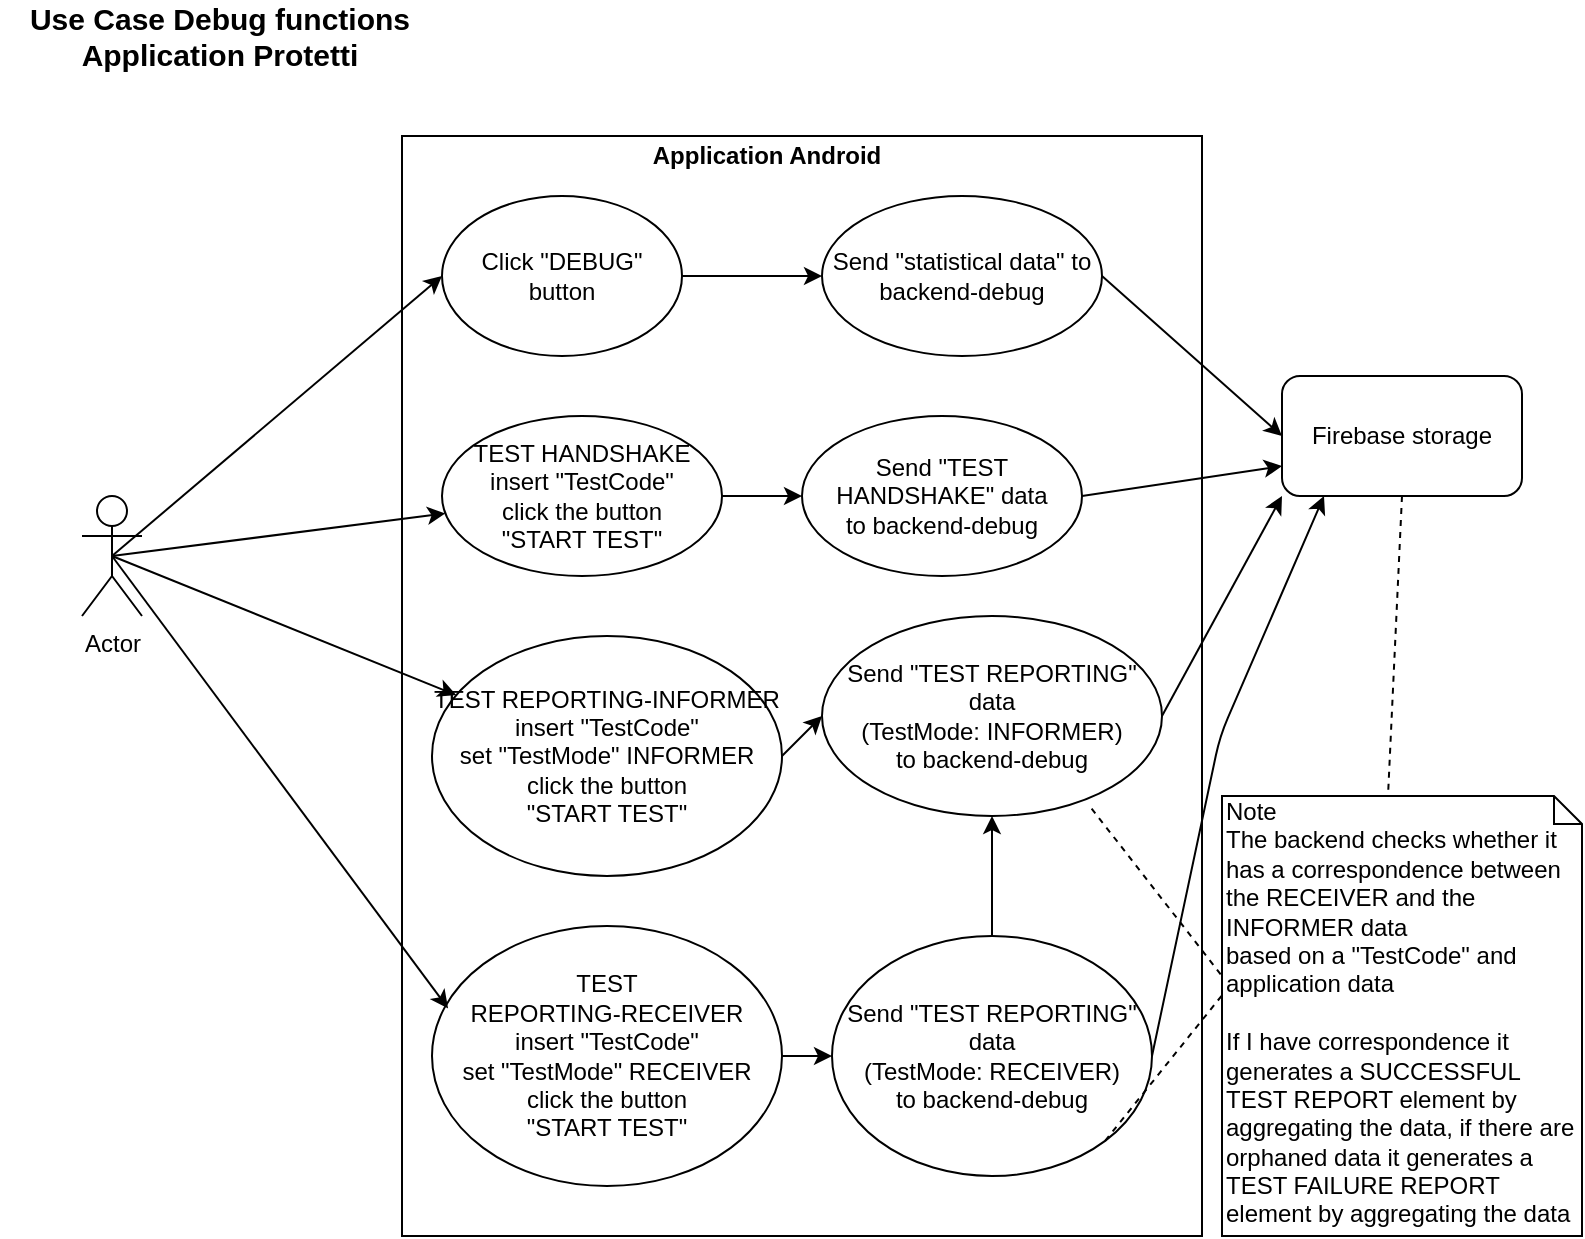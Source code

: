 <mxfile version="13.0.9" type="google"><diagram id="C5vbhZiLUpZsB-ak9k4-" name="Page-1"><mxGraphModel dx="1990" dy="720" grid="1" gridSize="10" guides="1" tooltips="1" connect="1" arrows="1" fold="1" page="1" pageScale="1" pageWidth="827" pageHeight="1169" math="0" shadow="0"><root><mxCell id="0"/><mxCell id="1" parent="0"/><mxCell id="8koTvzW9JdXQCFl1QBzY-2" value="" style="rounded=0;whiteSpace=wrap;html=1;" parent="1" vertex="1"><mxGeometry x="231" y="80" width="400" height="550" as="geometry"/></mxCell><mxCell id="8koTvzW9JdXQCFl1QBzY-3" value="Actor" style="shape=umlActor;verticalLabelPosition=bottom;labelBackgroundColor=#ffffff;verticalAlign=top;html=1;outlineConnect=0;" parent="1" vertex="1"><mxGeometry x="71" y="260" width="30" height="60" as="geometry"/></mxCell><mxCell id="8koTvzW9JdXQCFl1QBzY-4" value="Click &quot;DEBUG&quot;&lt;br&gt;button" style="ellipse;whiteSpace=wrap;html=1;" parent="1" vertex="1"><mxGeometry x="251" y="110" width="120" height="80" as="geometry"/></mxCell><mxCell id="8koTvzW9JdXQCFl1QBzY-5" value="Send &quot;statistical data&quot; to backend-debug" style="ellipse;whiteSpace=wrap;html=1;" parent="1" vertex="1"><mxGeometry x="441" y="110" width="140" height="80" as="geometry"/></mxCell><mxCell id="8koTvzW9JdXQCFl1QBzY-6" value="" style="endArrow=classic;html=1;exitX=0.5;exitY=0.5;exitDx=0;exitDy=0;exitPerimeter=0;entryX=0;entryY=0.5;entryDx=0;entryDy=0;" parent="1" source="8koTvzW9JdXQCFl1QBzY-3" target="8koTvzW9JdXQCFl1QBzY-4" edge="1"><mxGeometry width="50" height="50" relative="1" as="geometry"><mxPoint x="381" y="450" as="sourcePoint"/><mxPoint x="431" y="400" as="targetPoint"/></mxGeometry></mxCell><mxCell id="8koTvzW9JdXQCFl1QBzY-7" value="" style="endArrow=classic;html=1;exitX=1;exitY=0.5;exitDx=0;exitDy=0;entryX=0;entryY=0.5;entryDx=0;entryDy=0;" parent="1" source="8koTvzW9JdXQCFl1QBzY-4" target="8koTvzW9JdXQCFl1QBzY-5" edge="1"><mxGeometry width="50" height="50" relative="1" as="geometry"><mxPoint x="136" y="220" as="sourcePoint"/><mxPoint x="261" y="160" as="targetPoint"/></mxGeometry></mxCell><mxCell id="8koTvzW9JdXQCFl1QBzY-8" value="TEST HANDSHAKE&lt;br&gt;insert &quot;TestCode&quot;&lt;br&gt;click the button&lt;br&gt;&quot;START TEST&quot;" style="ellipse;whiteSpace=wrap;html=1;" parent="1" vertex="1"><mxGeometry x="251" y="220" width="140" height="80" as="geometry"/></mxCell><mxCell id="8koTvzW9JdXQCFl1QBzY-9" value="Send &quot;TEST HANDSHAKE&quot; data&lt;br&gt;to backend-debug" style="ellipse;whiteSpace=wrap;html=1;" parent="1" vertex="1"><mxGeometry x="431" y="220" width="140" height="80" as="geometry"/></mxCell><mxCell id="8koTvzW9JdXQCFl1QBzY-10" value="Firebase storage" style="rounded=1;whiteSpace=wrap;html=1;" parent="1" vertex="1"><mxGeometry x="671" y="200" width="120" height="60" as="geometry"/></mxCell><mxCell id="8koTvzW9JdXQCFl1QBzY-11" value="" style="endArrow=classic;html=1;exitX=1;exitY=0.5;exitDx=0;exitDy=0;entryX=0;entryY=0.5;entryDx=0;entryDy=0;" parent="1" source="8koTvzW9JdXQCFl1QBzY-5" target="8koTvzW9JdXQCFl1QBzY-10" edge="1"><mxGeometry width="50" height="50" relative="1" as="geometry"><mxPoint x="381" y="160" as="sourcePoint"/><mxPoint x="451" y="160" as="targetPoint"/></mxGeometry></mxCell><mxCell id="8koTvzW9JdXQCFl1QBzY-12" value="" style="endArrow=classic;html=1;exitX=0.5;exitY=0.5;exitDx=0;exitDy=0;exitPerimeter=0;" parent="1" source="8koTvzW9JdXQCFl1QBzY-3" target="8koTvzW9JdXQCFl1QBzY-8" edge="1"><mxGeometry width="50" height="50" relative="1" as="geometry"><mxPoint x="136" y="220" as="sourcePoint"/><mxPoint x="261" y="160" as="targetPoint"/></mxGeometry></mxCell><mxCell id="8koTvzW9JdXQCFl1QBzY-13" value="" style="endArrow=classic;html=1;exitX=1;exitY=0.5;exitDx=0;exitDy=0;entryX=0;entryY=0.5;entryDx=0;entryDy=0;" parent="1" source="8koTvzW9JdXQCFl1QBzY-8" target="8koTvzW9JdXQCFl1QBzY-9" edge="1"><mxGeometry width="50" height="50" relative="1" as="geometry"><mxPoint x="146" y="230" as="sourcePoint"/><mxPoint x="271" y="170" as="targetPoint"/></mxGeometry></mxCell><mxCell id="8koTvzW9JdXQCFl1QBzY-14" value="" style="endArrow=classic;html=1;exitX=1;exitY=0.5;exitDx=0;exitDy=0;entryX=0;entryY=0.75;entryDx=0;entryDy=0;" parent="1" source="8koTvzW9JdXQCFl1QBzY-9" target="8koTvzW9JdXQCFl1QBzY-10" edge="1"><mxGeometry width="50" height="50" relative="1" as="geometry"><mxPoint x="401" y="270" as="sourcePoint"/><mxPoint x="451" y="260" as="targetPoint"/></mxGeometry></mxCell><mxCell id="8koTvzW9JdXQCFl1QBzY-16" value="TEST REPORTING-INFORMER&lt;br&gt;insert &quot;TestCode&quot;&lt;br&gt;set &quot;TestMode&quot; INFORMER&lt;br&gt;click the button&lt;br&gt;&quot;START TEST&quot;" style="ellipse;whiteSpace=wrap;html=1;" parent="1" vertex="1"><mxGeometry x="246" y="330" width="175" height="120" as="geometry"/></mxCell><mxCell id="8koTvzW9JdXQCFl1QBzY-17" value="Send &quot;TEST REPORTING&quot; data&lt;br&gt;(TestMode: INFORMER)&lt;br&gt;to backend-debug" style="ellipse;whiteSpace=wrap;html=1;" parent="1" vertex="1"><mxGeometry x="441" y="320" width="170" height="100" as="geometry"/></mxCell><mxCell id="8koTvzW9JdXQCFl1QBzY-18" value="" style="endArrow=classic;html=1;exitX=0.5;exitY=0.5;exitDx=0;exitDy=0;exitPerimeter=0;" parent="1" source="8koTvzW9JdXQCFl1QBzY-3" target="8koTvzW9JdXQCFl1QBzY-16" edge="1"><mxGeometry width="50" height="50" relative="1" as="geometry"><mxPoint x="81" y="410" as="sourcePoint"/><mxPoint x="256" y="280" as="targetPoint"/></mxGeometry></mxCell><mxCell id="8koTvzW9JdXQCFl1QBzY-19" value="" style="endArrow=classic;html=1;exitX=1;exitY=0.5;exitDx=0;exitDy=0;entryX=0;entryY=1;entryDx=0;entryDy=0;" parent="1" source="8koTvzW9JdXQCFl1QBzY-17" edge="1" target="8koTvzW9JdXQCFl1QBzY-10"><mxGeometry width="50" height="50" relative="1" as="geometry"><mxPoint x="396" y="390" as="sourcePoint"/><mxPoint x="679" y="290" as="targetPoint"/></mxGeometry></mxCell><mxCell id="8koTvzW9JdXQCFl1QBzY-20" value="" style="endArrow=classic;html=1;exitX=1;exitY=0.5;exitDx=0;exitDy=0;entryX=0;entryY=0.5;entryDx=0;entryDy=0;" parent="1" source="8koTvzW9JdXQCFl1QBzY-16" target="8koTvzW9JdXQCFl1QBzY-17" edge="1"><mxGeometry width="50" height="50" relative="1" as="geometry"><mxPoint x="401" y="270" as="sourcePoint"/><mxPoint x="441" y="270" as="targetPoint"/></mxGeometry></mxCell><mxCell id="8koTvzW9JdXQCFl1QBzY-21" value="&lt;b&gt;&lt;font style=&quot;font-size: 15px&quot;&gt;Use Case Debug functions&lt;br&gt;Application Protetti&lt;br&gt;&lt;/font&gt;&lt;/b&gt;" style="text;html=1;strokeColor=none;fillColor=none;align=center;verticalAlign=middle;whiteSpace=wrap;rounded=0;" parent="1" vertex="1"><mxGeometry x="30" y="20" width="220" height="20" as="geometry"/></mxCell><mxCell id="8koTvzW9JdXQCFl1QBzY-45" value="" style="edgeStyle=orthogonalEdgeStyle;rounded=0;orthogonalLoop=1;jettySize=auto;html=1;" parent="1" source="8koTvzW9JdXQCFl1QBzY-23" target="8koTvzW9JdXQCFl1QBzY-17" edge="1"><mxGeometry relative="1" as="geometry"/></mxCell><mxCell id="8koTvzW9JdXQCFl1QBzY-23" value="Send &quot;TEST REPORTING&quot; data&lt;br&gt;(TestMode: RECEIVER)&lt;br&gt;to backend-debug" style="ellipse;whiteSpace=wrap;html=1;" parent="1" vertex="1"><mxGeometry x="446" y="480" width="160" height="120" as="geometry"/></mxCell><mxCell id="8koTvzW9JdXQCFl1QBzY-24" value="" style="endArrow=classic;html=1;exitX=1;exitY=0.5;exitDx=0;exitDy=0;entryX=0;entryY=0.5;entryDx=0;entryDy=0;" parent="1" source="8koTvzW9JdXQCFl1QBzY-25" target="8koTvzW9JdXQCFl1QBzY-23" edge="1"><mxGeometry width="50" height="50" relative="1" as="geometry"><mxPoint x="391" y="520" as="sourcePoint"/><mxPoint x="441" y="370" as="targetPoint"/></mxGeometry></mxCell><mxCell id="8koTvzW9JdXQCFl1QBzY-25" value="TEST &lt;br&gt;REPORTING-RECEIVER&lt;br&gt;insert &quot;TestCode&quot;&lt;br&gt;set &quot;TestMode&quot; RECEIVER&lt;br&gt;click the button&lt;br&gt;&quot;START TEST&quot;" style="ellipse;whiteSpace=wrap;html=1;" parent="1" vertex="1"><mxGeometry x="246" y="475" width="175" height="130" as="geometry"/></mxCell><mxCell id="8koTvzW9JdXQCFl1QBzY-26" value="" style="endArrow=classic;html=1;exitX=0.5;exitY=0.5;exitDx=0;exitDy=0;exitPerimeter=0;entryX=0.046;entryY=0.317;entryDx=0;entryDy=0;entryPerimeter=0;" parent="1" source="8koTvzW9JdXQCFl1QBzY-3" target="8koTvzW9JdXQCFl1QBzY-25" edge="1"><mxGeometry width="50" height="50" relative="1" as="geometry"><mxPoint x="96" y="300" as="sourcePoint"/><mxPoint x="264.382" y="354.375" as="targetPoint"/></mxGeometry></mxCell><mxCell id="8koTvzW9JdXQCFl1QBzY-27" value="" style="endArrow=classic;html=1;exitX=1;exitY=0.5;exitDx=0;exitDy=0;entryX=0.175;entryY=1;entryDx=0;entryDy=0;entryPerimeter=0;" parent="1" source="8koTvzW9JdXQCFl1QBzY-23" target="8koTvzW9JdXQCFl1QBzY-10" edge="1"><mxGeometry width="50" height="50" relative="1" as="geometry"><mxPoint x="591" y="390" as="sourcePoint"/><mxPoint x="681" y="300" as="targetPoint"/><Array as="points"><mxPoint x="640" y="380"/></Array></mxGeometry></mxCell><mxCell id="8koTvzW9JdXQCFl1QBzY-31" value="&lt;b&gt;Application Android&lt;/b&gt;" style="text;html=1;strokeColor=none;fillColor=none;align=center;verticalAlign=middle;whiteSpace=wrap;rounded=0;" parent="1" vertex="1"><mxGeometry x="344" y="80" width="139" height="20" as="geometry"/></mxCell><mxCell id="8koTvzW9JdXQCFl1QBzY-33" value="Note&lt;br&gt;&lt;div&gt;The backend checks whether it has a correspondence between the RECEIVER and the INFORMER data&lt;/div&gt;&lt;div&gt;based on a &quot;TestCode&quot; and application data&lt;/div&gt;&lt;div&gt;&lt;br&gt;&lt;/div&gt;&lt;div&gt;If I have correspondence it generates a SUCCESSFUL TEST REPORT element by aggregating the data, if there are orphaned data it generates a TEST FAILURE REPORT element by aggregating the data&lt;/div&gt;" style="shape=note;whiteSpace=wrap;html=1;size=14;verticalAlign=top;align=left;spacingTop=-6;" parent="1" vertex="1"><mxGeometry x="641" y="410" width="180" height="220" as="geometry"/></mxCell><mxCell id="8koTvzW9JdXQCFl1QBzY-34" value="" style="endArrow=none;dashed=1;html=1;entryX=0;entryY=0.453;entryDx=0;entryDy=0;entryPerimeter=0;exitX=1;exitY=1;exitDx=0;exitDy=0;" parent="1" source="8koTvzW9JdXQCFl1QBzY-23" target="8koTvzW9JdXQCFl1QBzY-33" edge="1"><mxGeometry width="50" height="50" relative="1" as="geometry"><mxPoint x="581.003" y="420.667" as="sourcePoint"/><mxPoint x="872.09" y="328.15" as="targetPoint"/></mxGeometry></mxCell><mxCell id="8koTvzW9JdXQCFl1QBzY-35" value="" style="endArrow=none;dashed=1;html=1;exitX=0.793;exitY=0.963;exitDx=0;exitDy=0;exitPerimeter=0;" parent="1" source="8koTvzW9JdXQCFl1QBzY-17" edge="1"><mxGeometry width="50" height="50" relative="1" as="geometry"><mxPoint x="581.07" y="290" as="sourcePoint"/><mxPoint x="641" y="500" as="targetPoint"/></mxGeometry></mxCell><mxCell id="8koTvzW9JdXQCFl1QBzY-36" value="" style="endArrow=none;dashed=1;html=1;exitX=0.5;exitY=1;exitDx=0;exitDy=0;entryX=0;entryY=0;entryDx=83;entryDy=0;entryPerimeter=0;" parent="1" source="8koTvzW9JdXQCFl1QBzY-10" target="8koTvzW9JdXQCFl1QBzY-33" edge="1"><mxGeometry width="50" height="50" relative="1" as="geometry"><mxPoint x="562.02" y="427.04" as="sourcePoint"/><mxPoint x="651" y="510" as="targetPoint"/></mxGeometry></mxCell></root></mxGraphModel></diagram></mxfile>